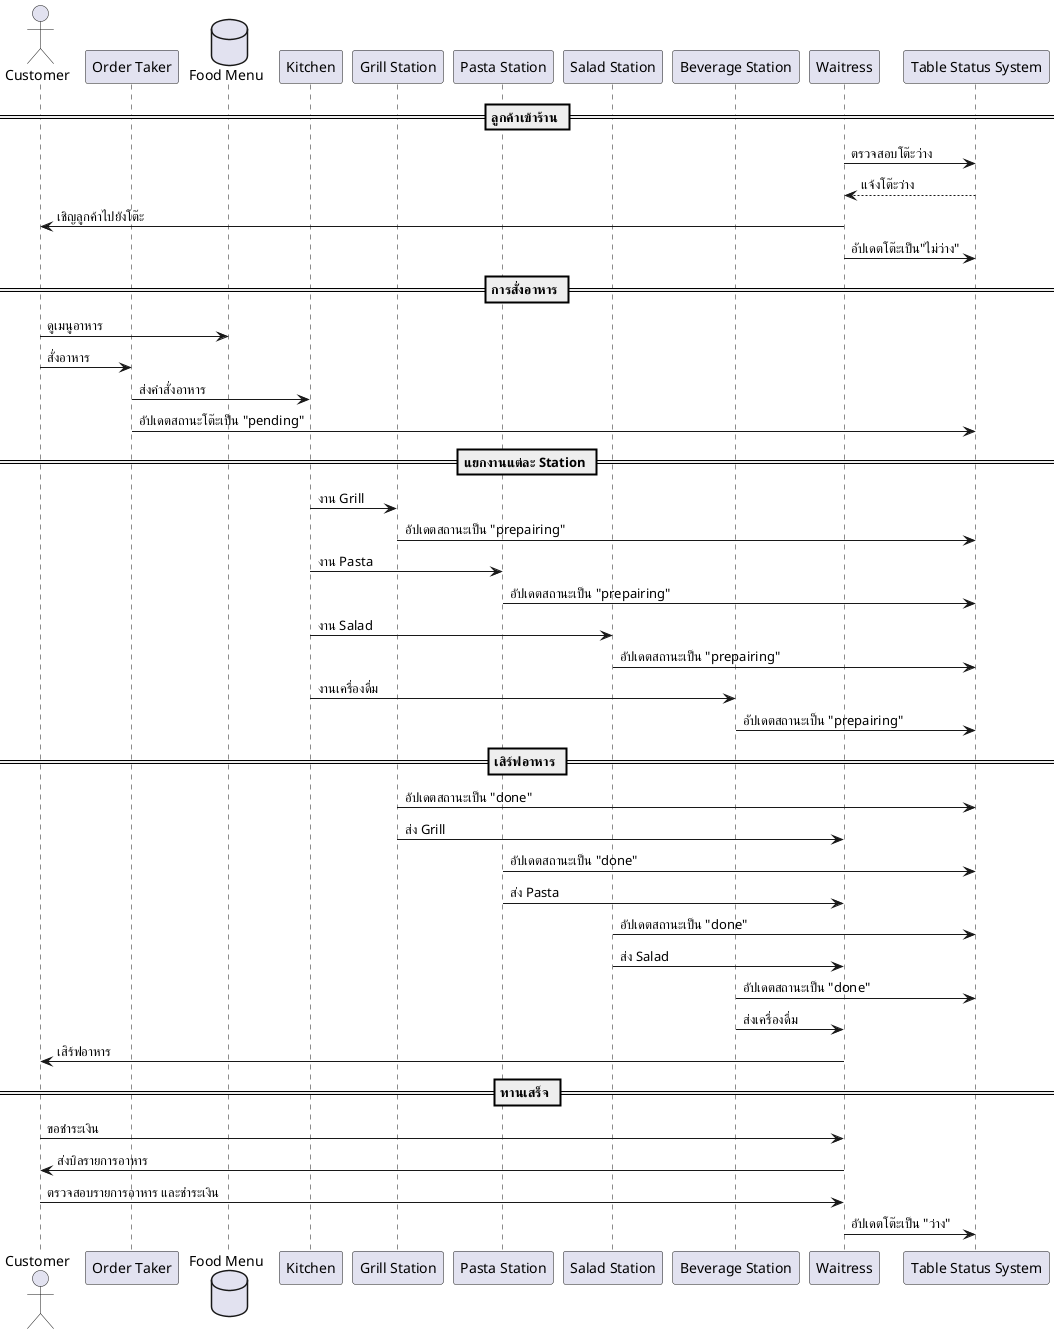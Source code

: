 @startuml
actor Customer
participant "Order Taker" as OrderTaker
database "Food Menu" as Menu

participant "Kitchen" as Kitchen
participant "Grill Station" as Grill
participant "Pasta Station" as Pasta
participant "Salad Station" as Salad
participant "Beverage Station" as Beverage

participant "Waitress" as Waitress
participant "Table Status System" as TableStatus

== ลูกค้าเข้าร้าน ==
Waitress -> TableStatus: ตรวจสอบโต๊ะว่าง
TableStatus --> Waitress: แจ้งโต๊ะว่าง
Waitress -> Customer: เชิญลูกค้าไปยังโต๊ะ
Waitress -> TableStatus: อัปเดตโต๊ะเป็น"ไม่ว่าง"

== การสั่งอาหาร ==
Customer -> Menu: ดูเมนูอาหาร
Customer -> OrderTaker: สั่งอาหาร
OrderTaker -> Kitchen: ส่งคำสั่งอาหาร
OrderTaker -> TableStatus: อัปเดตสถานะโต๊ะเป็น "pending"

== แยกงานแต่ละ Station ==
Kitchen -> Grill: งาน Grill
Grill -> TableStatus: อัปเดตสถานะเป็น "prepairing"
Kitchen -> Pasta: งาน Pasta
Pasta -> TableStatus: อัปเดตสถานะเป็น "prepairing"
Kitchen -> Salad: งาน Salad
Salad -> TableStatus: อัปเดตสถานะเป็น "prepairing"
Kitchen -> Beverage: งานเครื่องดื่ม
Beverage -> TableStatus: อัปเดตสถานะเป็น "prepairing"

== เสิร์ฟอาหาร ==
Grill -> TableStatus: อัปเดตสถานะเป็น "done"
Grill -> Waitress: ส่ง Grill
Pasta -> TableStatus: อัปเดตสถานะเป็น "done"
Pasta -> Waitress: ส่ง Pasta
Salad -> TableStatus: อัปเดตสถานะเป็น "done"
Salad -> Waitress: ส่ง Salad
Beverage -> TableStatus: อัปเดตสถานะเป็น "done"
Beverage -> Waitress: ส่งเครื่องดื่ม
Waitress -> Customer: เสิร์ฟอาหาร

== ทานเสร็จ ==
Customer -> Waitress: ขอชำระเงิน
Waitress -> Customer: ส่งบิลรายการอาหาร
Customer -> Waitress: ตรวจสอบรายการอาหาร และชำระเงิน
Waitress -> TableStatus: อัปเดตโต๊ะเป็น "ว่าง"

@enduml

